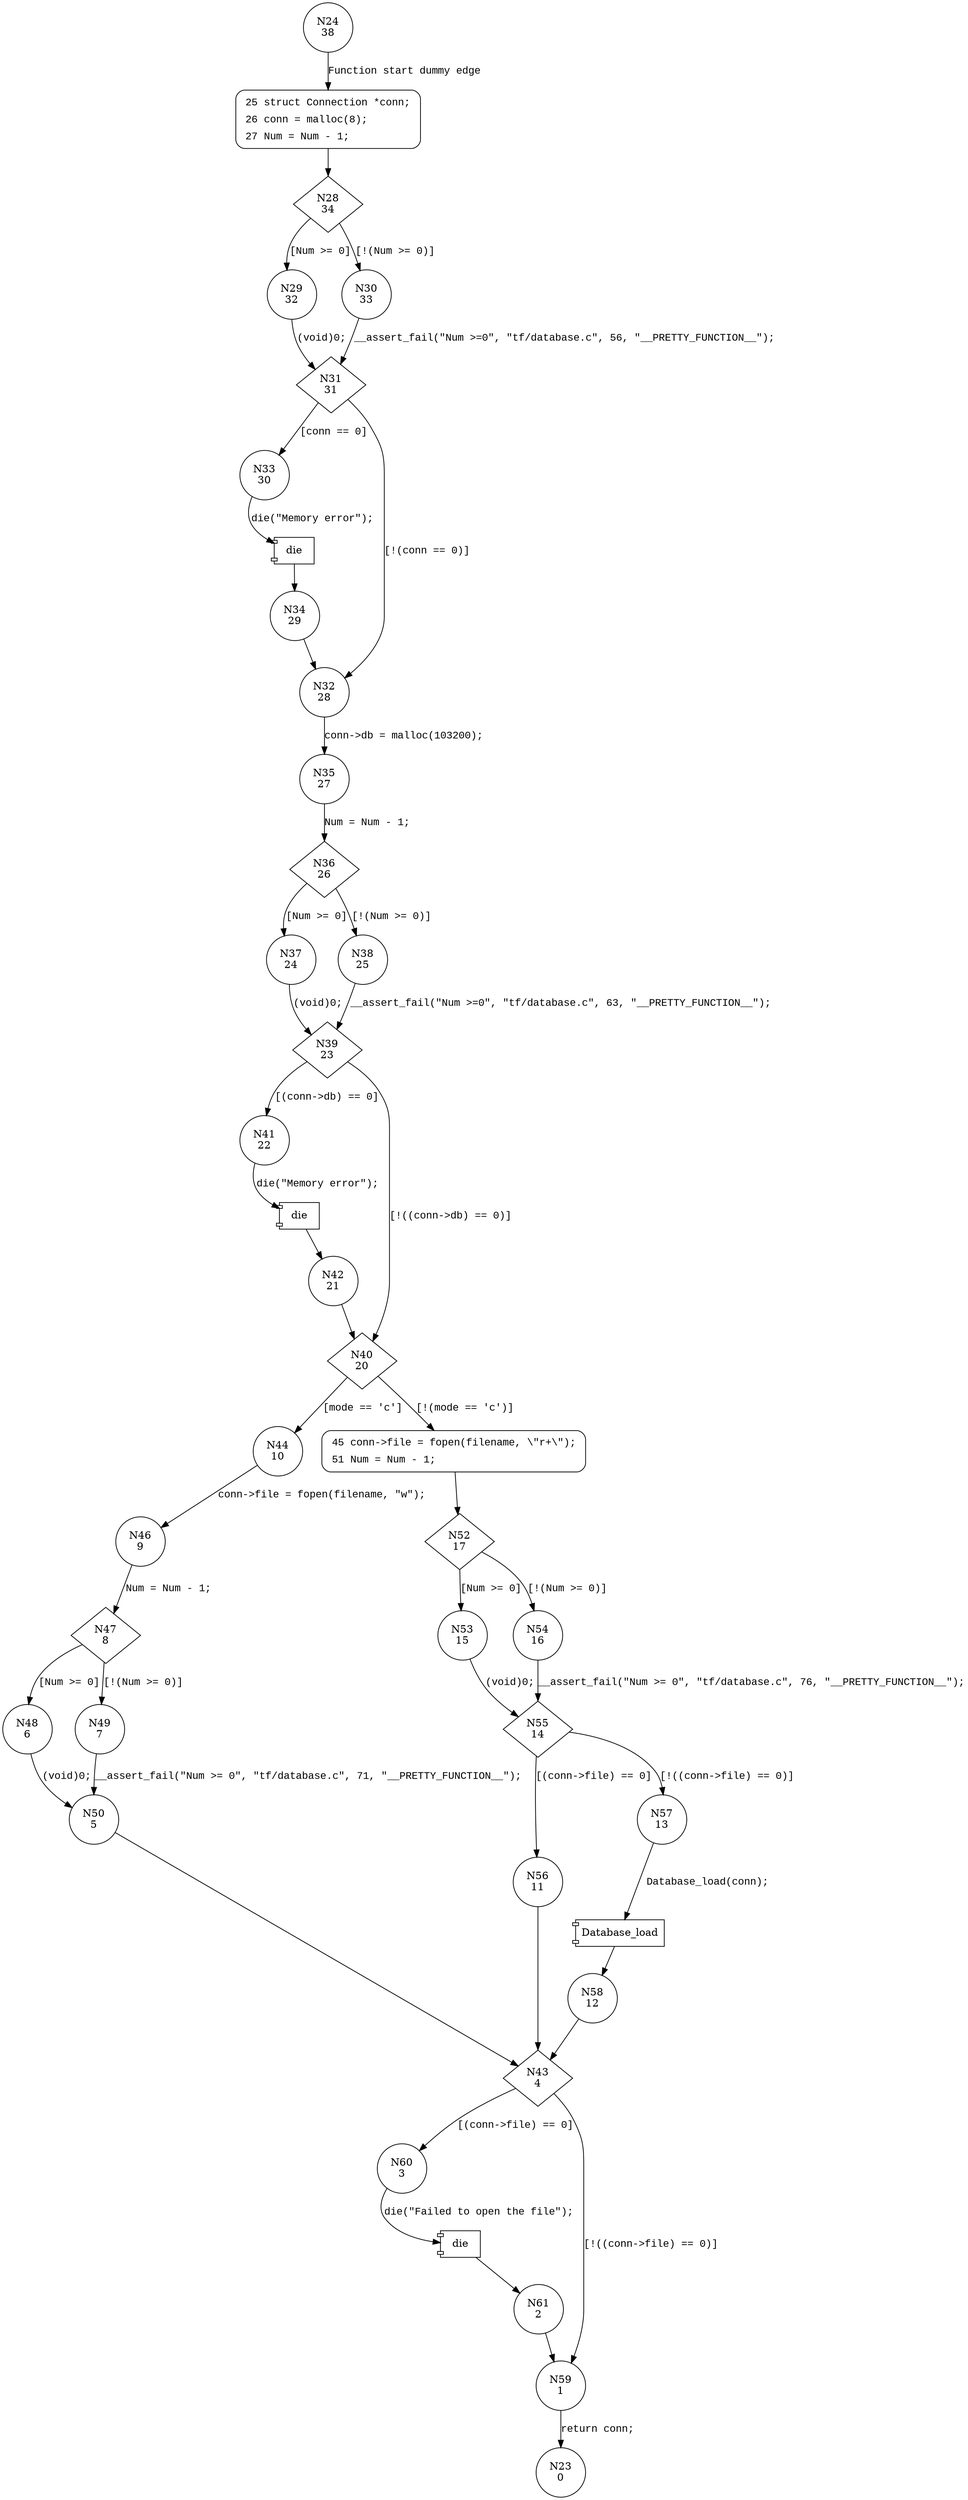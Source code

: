 digraph Database_open {
24 [shape="circle" label="N24\n38"]
25 [shape="circle" label="N25\n37"]
28 [shape="diamond" label="N28\n34"]
29 [shape="circle" label="N29\n32"]
30 [shape="circle" label="N30\n33"]
31 [shape="diamond" label="N31\n31"]
33 [shape="circle" label="N33\n30"]
32 [shape="circle" label="N32\n28"]
35 [shape="circle" label="N35\n27"]
36 [shape="diamond" label="N36\n26"]
37 [shape="circle" label="N37\n24"]
38 [shape="circle" label="N38\n25"]
39 [shape="diamond" label="N39\n23"]
41 [shape="circle" label="N41\n22"]
40 [shape="diamond" label="N40\n20"]
44 [shape="circle" label="N44\n10"]
45 [shape="circle" label="N45\n19"]
52 [shape="diamond" label="N52\n17"]
53 [shape="circle" label="N53\n15"]
54 [shape="circle" label="N54\n16"]
55 [shape="diamond" label="N55\n14"]
56 [shape="circle" label="N56\n11"]
57 [shape="circle" label="N57\n13"]
58 [shape="circle" label="N58\n12"]
43 [shape="diamond" label="N43\n4"]
60 [shape="circle" label="N60\n3"]
59 [shape="circle" label="N59\n1"]
23 [shape="circle" label="N23\n0"]
61 [shape="circle" label="N61\n2"]
46 [shape="circle" label="N46\n9"]
47 [shape="diamond" label="N47\n8"]
48 [shape="circle" label="N48\n6"]
49 [shape="circle" label="N49\n7"]
50 [shape="circle" label="N50\n5"]
42 [shape="circle" label="N42\n21"]
34 [shape="circle" label="N34\n29"]
25 [style="filled,bold" penwidth="1" fillcolor="white" fontname="Courier New" shape="Mrecord" label=<<table border="0" cellborder="0" cellpadding="3" bgcolor="white"><tr><td align="right">25</td><td align="left">struct Connection *conn;</td></tr><tr><td align="right">26</td><td align="left">conn = malloc(8);</td></tr><tr><td align="right">27</td><td align="left">Num = Num - 1;</td></tr></table>>]
25 -> 28[label=""]
45 [style="filled,bold" penwidth="1" fillcolor="white" fontname="Courier New" shape="Mrecord" label=<<table border="0" cellborder="0" cellpadding="3" bgcolor="white"><tr><td align="right">45</td><td align="left">conn-&gt;file = fopen(filename, \"r+\");</td></tr><tr><td align="right">51</td><td align="left">Num = Num - 1;</td></tr></table>>]
45 -> 52[label=""]
24 -> 25 [label="Function start dummy edge" fontname="Courier New"]
28 -> 29 [label="[Num >= 0]" fontname="Courier New"]
28 -> 30 [label="[!(Num >= 0)]" fontname="Courier New"]
31 -> 33 [label="[conn == 0]" fontname="Courier New"]
31 -> 32 [label="[!(conn == 0)]" fontname="Courier New"]
32 -> 35 [label="conn->db = malloc(103200);" fontname="Courier New"]
36 -> 37 [label="[Num >= 0]" fontname="Courier New"]
36 -> 38 [label="[!(Num >= 0)]" fontname="Courier New"]
39 -> 41 [label="[(conn->db) == 0]" fontname="Courier New"]
39 -> 40 [label="[!((conn->db) == 0)]" fontname="Courier New"]
40 -> 44 [label="[mode == 'c']" fontname="Courier New"]
40 -> 45 [label="[!(mode == 'c')]" fontname="Courier New"]
52 -> 53 [label="[Num >= 0]" fontname="Courier New"]
52 -> 54 [label="[!(Num >= 0)]" fontname="Courier New"]
55 -> 56 [label="[(conn->file) == 0]" fontname="Courier New"]
55 -> 57 [label="[!((conn->file) == 0)]" fontname="Courier New"]
100005 [shape="component" label="Database_load"]
57 -> 100005 [label="Database_load(conn);" fontname="Courier New"]
100005 -> 58 [label="" fontname="Courier New"]
43 -> 60 [label="[(conn->file) == 0]" fontname="Courier New"]
43 -> 59 [label="[!((conn->file) == 0)]" fontname="Courier New"]
59 -> 23 [label="return conn;" fontname="Courier New"]
100006 [shape="component" label="die"]
60 -> 100006 [label="die(\"Failed to open the file\");" fontname="Courier New"]
100006 -> 61 [label="" fontname="Courier New"]
56 -> 43 [label="" fontname="Courier New"]
44 -> 46 [label="conn->file = fopen(filename, \"w\");" fontname="Courier New"]
47 -> 48 [label="[Num >= 0]" fontname="Courier New"]
47 -> 49 [label="[!(Num >= 0)]" fontname="Courier New"]
50 -> 43 [label="" fontname="Courier New"]
100007 [shape="component" label="die"]
41 -> 100007 [label="die(\"Memory error\");" fontname="Courier New"]
100007 -> 42 [label="" fontname="Courier New"]
37 -> 39 [label="(void)0;" fontname="Courier New"]
100008 [shape="component" label="die"]
33 -> 100008 [label="die(\"Memory error\");" fontname="Courier New"]
100008 -> 34 [label="" fontname="Courier New"]
29 -> 31 [label="(void)0;" fontname="Courier New"]
30 -> 31 [label="__assert_fail(\"Num >=0\", \"tf/database.c\", 56, \"__PRETTY_FUNCTION__\");" fontname="Courier New"]
35 -> 36 [label="Num = Num - 1;" fontname="Courier New"]
38 -> 39 [label="__assert_fail(\"Num >=0\", \"tf/database.c\", 63, \"__PRETTY_FUNCTION__\");" fontname="Courier New"]
54 -> 55 [label="__assert_fail(\"Num >= 0\", \"tf/database.c\", 76, \"__PRETTY_FUNCTION__\");" fontname="Courier New"]
58 -> 43 [label="" fontname="Courier New"]
61 -> 59 [label="" fontname="Courier New"]
53 -> 55 [label="(void)0;" fontname="Courier New"]
46 -> 47 [label="Num = Num - 1;" fontname="Courier New"]
49 -> 50 [label="__assert_fail(\"Num >= 0\", \"tf/database.c\", 71, \"__PRETTY_FUNCTION__\");" fontname="Courier New"]
48 -> 50 [label="(void)0;" fontname="Courier New"]
42 -> 40 [label="" fontname="Courier New"]
34 -> 32 [label="" fontname="Courier New"]
}